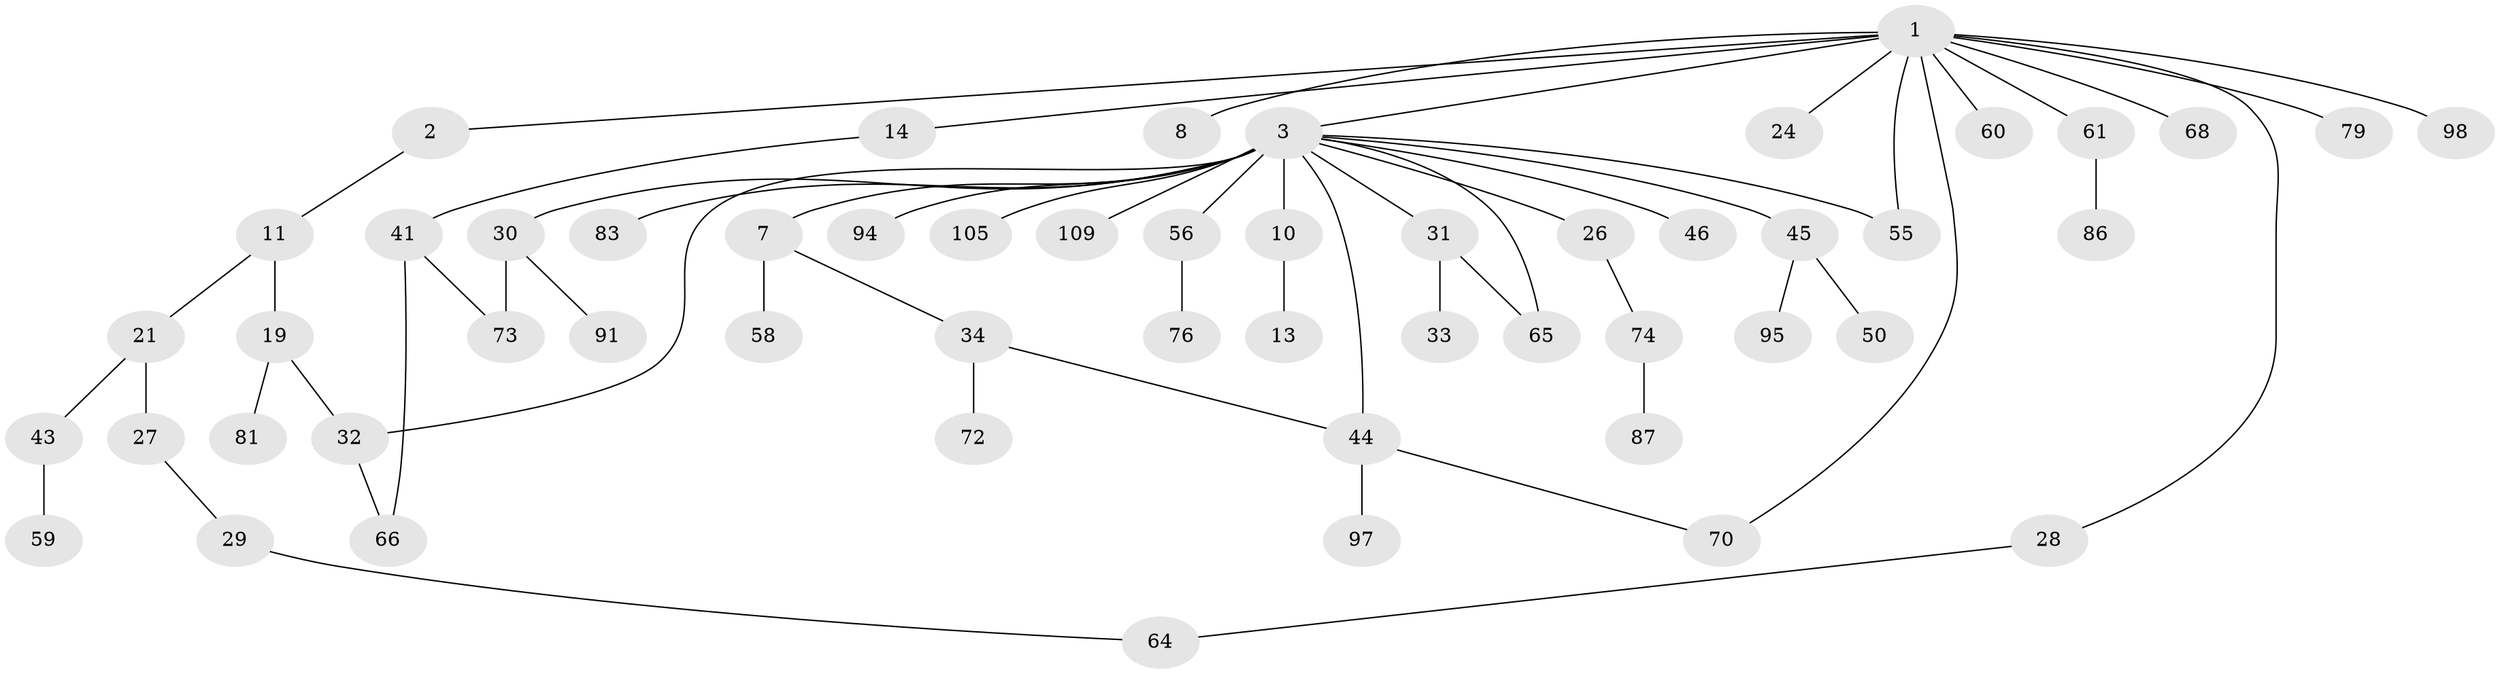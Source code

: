 // original degree distribution, {8: 0.009174311926605505, 3: 0.1743119266055046, 9: 0.009174311926605505, 4: 0.06422018348623854, 5: 0.03669724770642202, 1: 0.3853211009174312, 2: 0.3211009174311927}
// Generated by graph-tools (version 1.1) at 2025/13/03/09/25 04:13:23]
// undirected, 54 vertices, 61 edges
graph export_dot {
graph [start="1"]
  node [color=gray90,style=filled];
  1 [super="+16+6+37+4"];
  2 [super="+23"];
  3 [super="+12+40+9+5+38+93"];
  7;
  8;
  10;
  11 [super="+42"];
  13 [super="+49"];
  14 [super="+35"];
  19 [super="+67"];
  21;
  24 [super="+100"];
  26 [super="+89+62"];
  27;
  28 [super="+107"];
  29 [super="+54+51"];
  30 [super="+47"];
  31;
  32 [super="+108"];
  33;
  34 [super="+48+92+78"];
  41;
  43;
  44 [super="+52"];
  45;
  46;
  50 [super="+71"];
  55 [super="+57"];
  56 [super="+69+101"];
  58;
  59;
  60;
  61;
  64;
  65;
  66;
  68;
  70;
  72;
  73;
  74 [super="+103+85"];
  76;
  79;
  81;
  83;
  86 [super="+88"];
  87;
  91 [super="+99"];
  94;
  95;
  97;
  98;
  105;
  109;
  1 -- 2;
  1 -- 3;
  1 -- 8;
  1 -- 70;
  1 -- 68;
  1 -- 28;
  1 -- 61;
  1 -- 79;
  1 -- 98;
  1 -- 14;
  1 -- 24;
  1 -- 60;
  1 -- 55;
  2 -- 11;
  3 -- 26;
  3 -- 109;
  3 -- 65;
  3 -- 56 [weight=2];
  3 -- 105;
  3 -- 10;
  3 -- 94;
  3 -- 32;
  3 -- 7;
  3 -- 44;
  3 -- 55;
  3 -- 30;
  3 -- 31;
  3 -- 83;
  3 -- 45;
  3 -- 46;
  7 -- 34;
  7 -- 58;
  10 -- 13;
  11 -- 19;
  11 -- 21;
  14 -- 41;
  19 -- 32;
  19 -- 81;
  21 -- 27;
  21 -- 43;
  26 -- 74;
  27 -- 29;
  28 -- 64;
  29 -- 64;
  30 -- 73;
  30 -- 91;
  31 -- 33;
  31 -- 65;
  32 -- 66;
  34 -- 72;
  34 -- 44;
  41 -- 66;
  41 -- 73;
  43 -- 59;
  44 -- 70;
  44 -- 97;
  45 -- 50;
  45 -- 95;
  56 -- 76;
  61 -- 86;
  74 -- 87;
}
